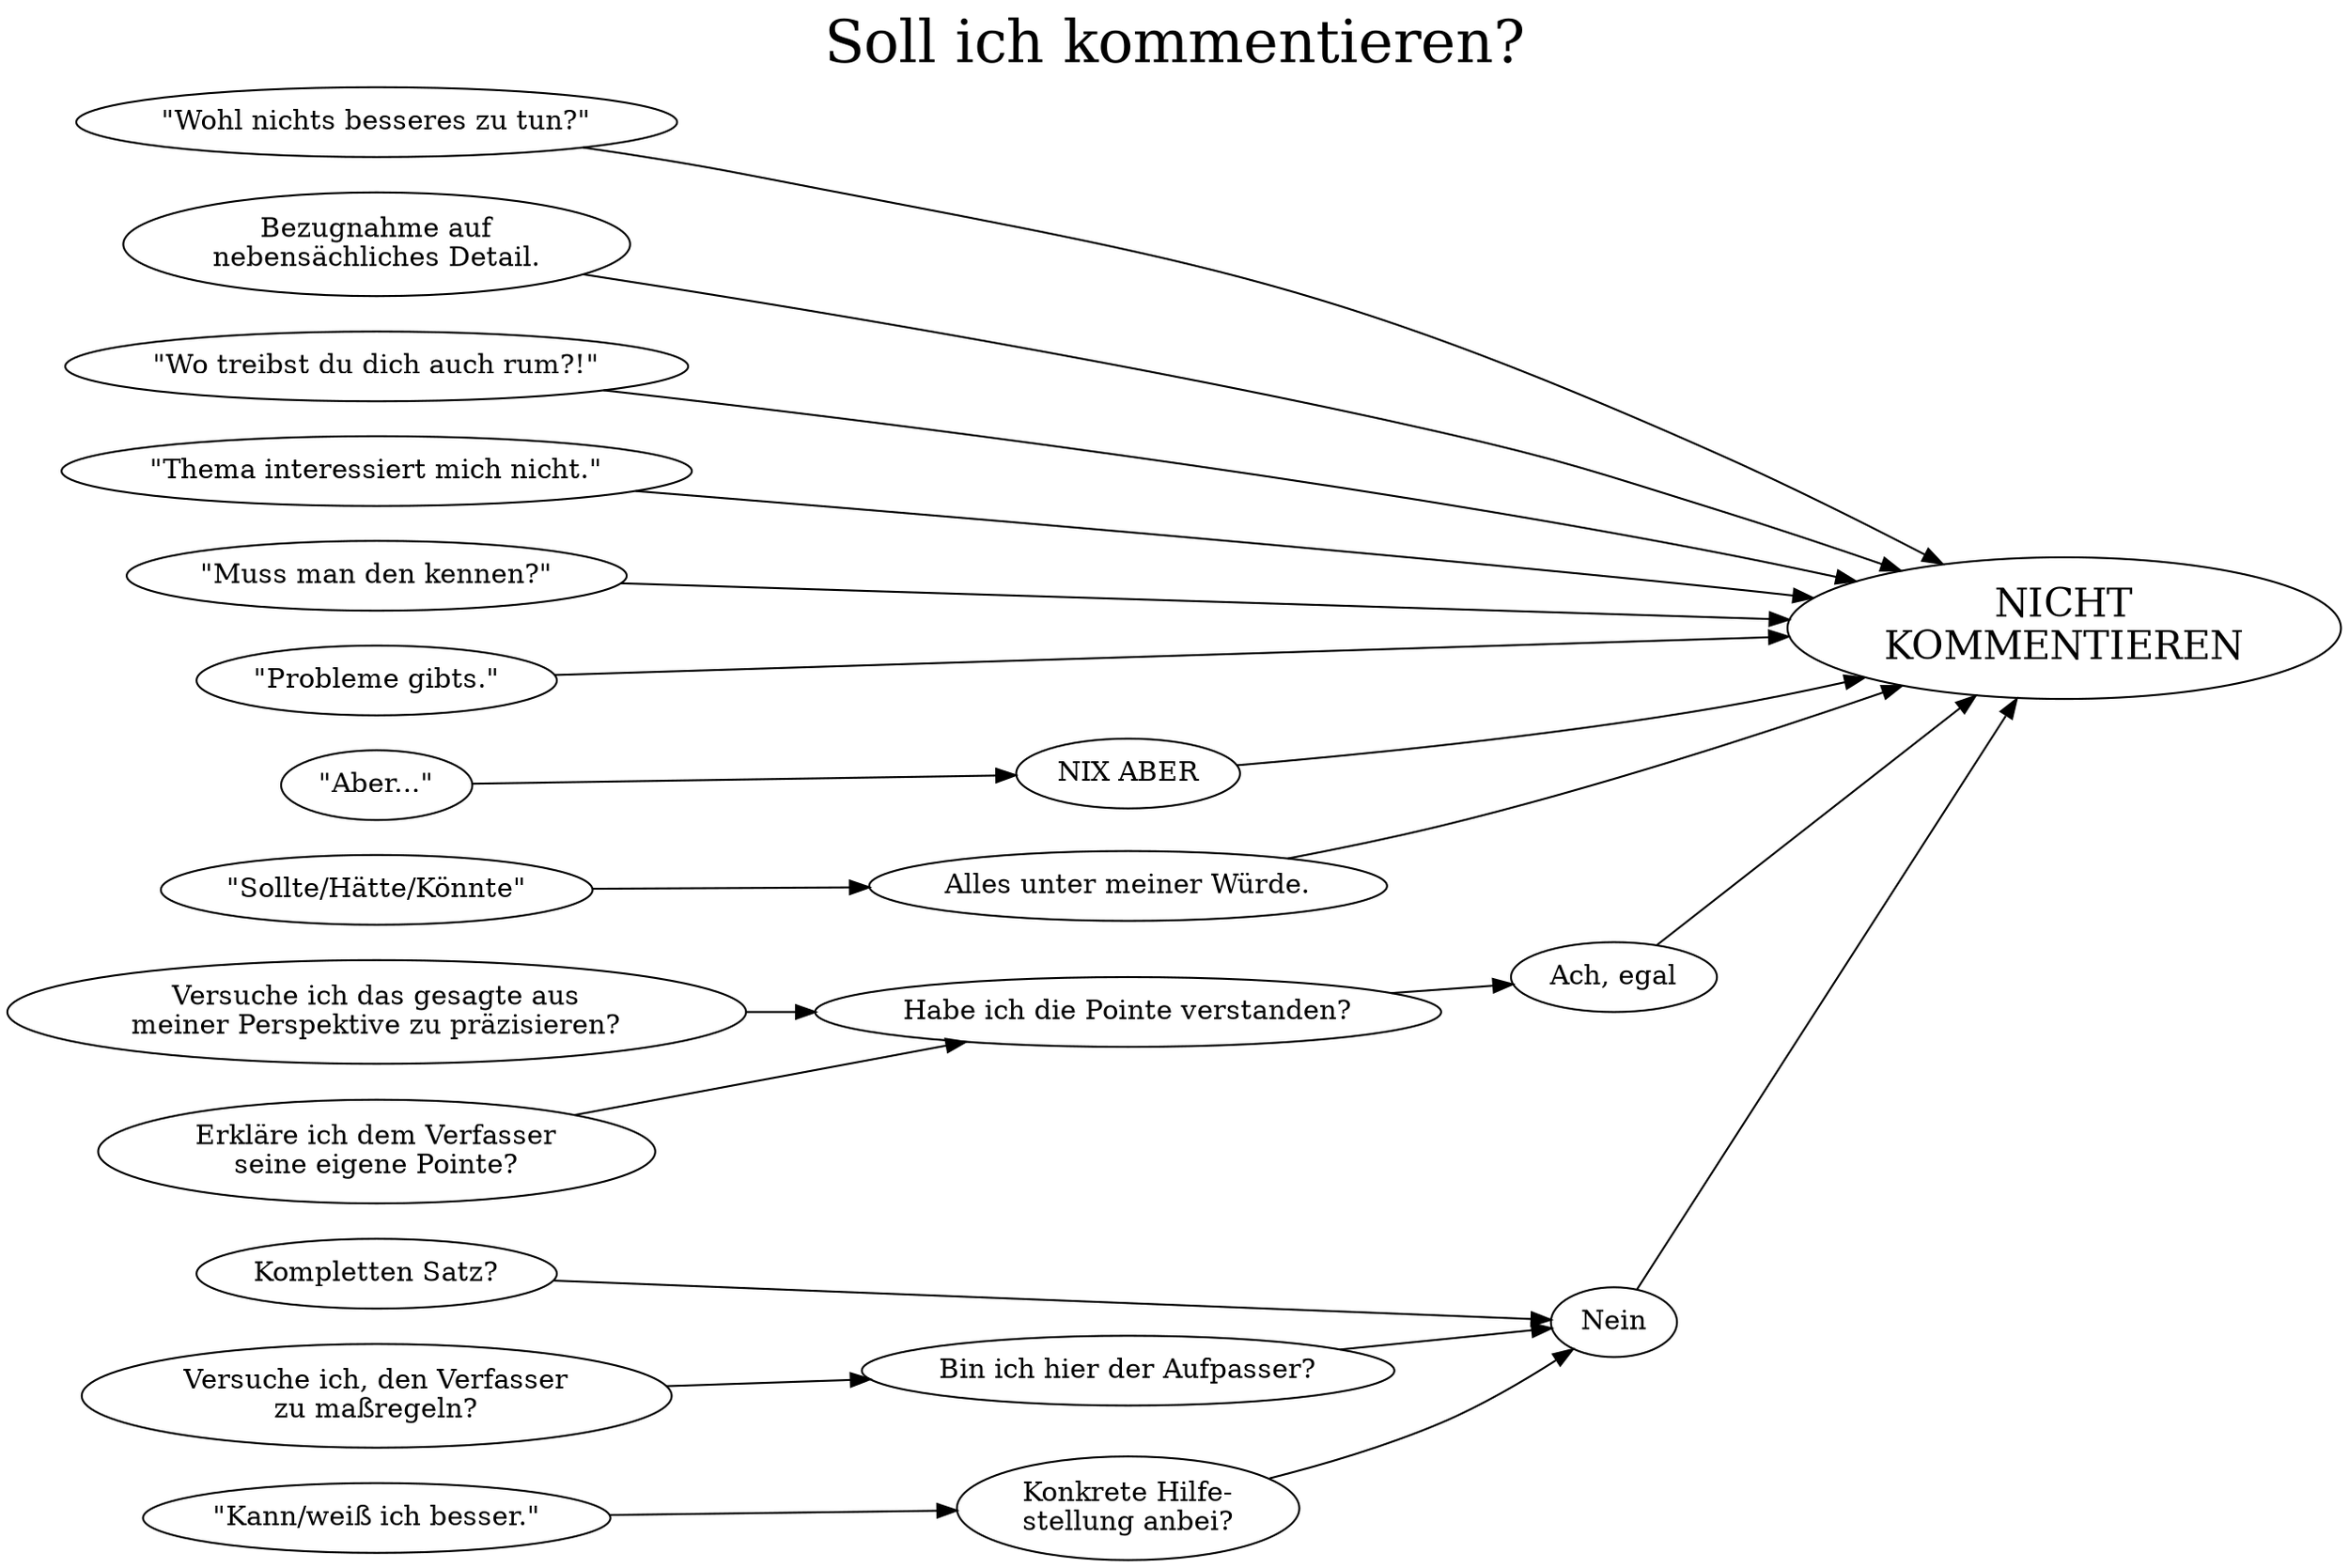 digraph foo {
	labelloc="t";
	rankdir="LR";
	label="Soll ich kommentieren?";
	fontsize="30pt";

	// Replies
	{ rank = same;
	r01 [label="Kompletten Satz?"];
	r02 [label="Versuche ich, den Verfasser\nzu maßregeln?"];
	r03 [label="\"Wohl nichts besseres zu tun?\""];
	r04 [label="\"Kann/weiß ich besser.\""];
	r05 [label="Erkläre ich dem Verfasser\nseine eigene Pointe?"];
	r06 [label="\"Sollte/Hätte/Könnte\""];
	r07 [label="Bezugnahme auf\nnebensächliches Detail."];
	r08 [label="\"Aber...\""];
	r09 [label="\"Wo treibst du dich auch rum?!\""];
	r10 [label="\"Thema interessiert mich nicht.\""];
	r11 [label="Versuche ich das gesagte aus\nmeiner Perspektive zu präzisieren?"];
	r12 [label="\"Muss man den kennen?\""];
	r13 [label="\"Probleme gibts.\""];
	};

	// Intermediate Step 1
	{ rank = same;
	i01 [label="Konkrete Hilfe-\nstellung anbei?"];
	i02 [label="NIX ABER"];
	i03 [label="Habe ich die Pointe verstanden?"];
	i04 [label="Bin ich hier der Aufpasser?"];
	i05 [label="Alles unter meiner Würde."];
	};

	// Intermediate Step 2
	{ rank = same;
	j02 [label="Nein"];
	j03 [label="Ach, egal"];
	};

	// Conclusions
	{ rank = same;
	cn [label="NICHT\nKOMMENTIEREN" fontsize=20];
	};

	// Relations
	r01 -> j02;
	r02 -> i04;
	r03 -> cn;
	r06 -> i05;
	i05 -> cn;
	r07 -> cn;
	r04 -> i01;
	r05 -> i03;
	r11 -> i03;
	i01 -> j02;
	i04 -> j02;
	i02 -> cn;
	r09 -> cn;
	i03 -> j03;
	j03 -> cn;
	r10 -> cn;
	r08 -> i02;
	j02 -> cn;
	r12 -> cn;
	r13 -> cn;
}
